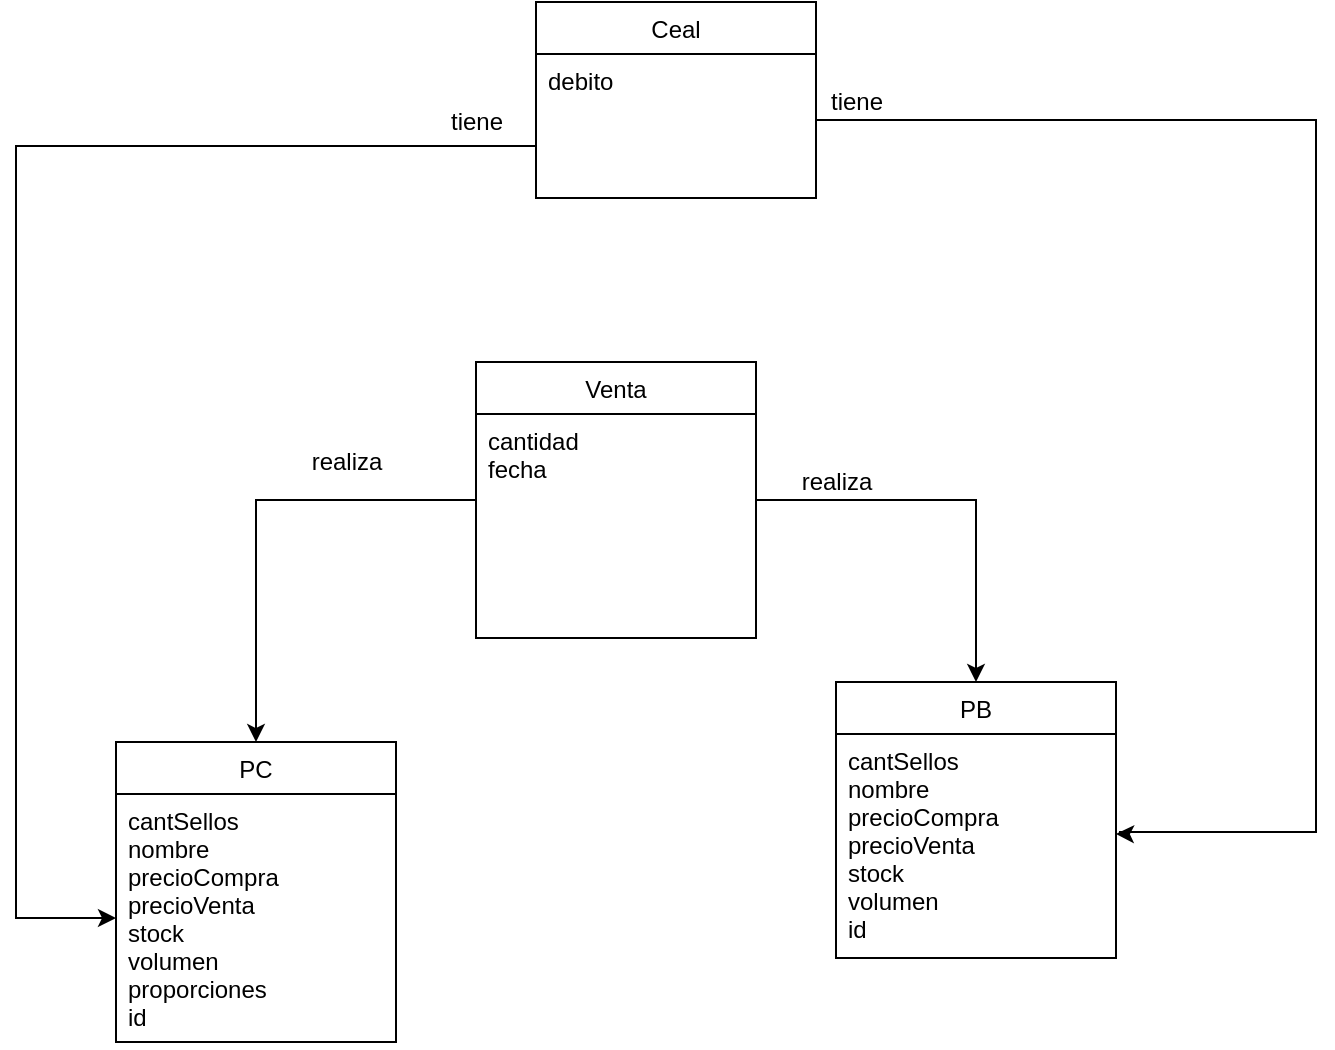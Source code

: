 <mxfile version="17.5.0" type="github">
  <diagram id="2lJbhXjDwRMvB29tp3XN" name="Page-1">
    <mxGraphModel dx="804" dy="802" grid="1" gridSize="10" guides="1" tooltips="1" connect="1" arrows="1" fold="1" page="1" pageScale="1" pageWidth="850" pageHeight="1100" math="0" shadow="0">
      <root>
        <mxCell id="0" />
        <mxCell id="1" parent="0" />
        <mxCell id="YFqficz9cbRMnIRUcbbT-1" value="PC" style="swimlane;fontStyle=0;childLayout=stackLayout;horizontal=1;startSize=26;fillColor=none;horizontalStack=0;resizeParent=1;resizeParentMax=0;resizeLast=0;collapsible=1;marginBottom=0;" parent="1" vertex="1">
          <mxGeometry x="130" y="500" width="140" height="150" as="geometry" />
        </mxCell>
        <mxCell id="YFqficz9cbRMnIRUcbbT-2" value="cantSellos&#xa;nombre&#xa;precioCompra&#xa;precioVenta&#xa;stock&#xa;volumen&#xa;proporciones&#xa;id" style="text;strokeColor=none;fillColor=none;align=left;verticalAlign=top;spacingLeft=4;spacingRight=4;overflow=hidden;rotatable=0;points=[[0,0.5],[1,0.5]];portConstraint=eastwest;" parent="YFqficz9cbRMnIRUcbbT-1" vertex="1">
          <mxGeometry y="26" width="140" height="124" as="geometry" />
        </mxCell>
        <mxCell id="YFqficz9cbRMnIRUcbbT-5" value="PB" style="swimlane;fontStyle=0;childLayout=stackLayout;horizontal=1;startSize=26;fillColor=none;horizontalStack=0;resizeParent=1;resizeParentMax=0;resizeLast=0;collapsible=1;marginBottom=0;" parent="1" vertex="1">
          <mxGeometry x="490" y="470" width="140" height="138" as="geometry" />
        </mxCell>
        <mxCell id="YFqficz9cbRMnIRUcbbT-6" value="cantSellos&#xa;nombre&#xa;precioCompra&#xa;precioVenta&#xa;stock&#xa;volumen&#xa;id" style="text;strokeColor=none;fillColor=none;align=left;verticalAlign=top;spacingLeft=4;spacingRight=4;overflow=hidden;rotatable=0;points=[[0,0.5],[1,0.5]];portConstraint=eastwest;" parent="YFqficz9cbRMnIRUcbbT-5" vertex="1">
          <mxGeometry y="26" width="140" height="112" as="geometry" />
        </mxCell>
        <mxCell id="fExh3g-K08b77jAoxeau-10" style="edgeStyle=orthogonalEdgeStyle;rounded=0;orthogonalLoop=1;jettySize=auto;html=1;entryX=0.5;entryY=0;entryDx=0;entryDy=0;" edge="1" parent="1" source="poQ1B_U8iS7Yu_5kHba--1" target="YFqficz9cbRMnIRUcbbT-1">
          <mxGeometry relative="1" as="geometry" />
        </mxCell>
        <mxCell id="fExh3g-K08b77jAoxeau-13" style="edgeStyle=orthogonalEdgeStyle;rounded=0;orthogonalLoop=1;jettySize=auto;html=1;" edge="1" parent="1" source="poQ1B_U8iS7Yu_5kHba--1" target="YFqficz9cbRMnIRUcbbT-5">
          <mxGeometry relative="1" as="geometry" />
        </mxCell>
        <mxCell id="poQ1B_U8iS7Yu_5kHba--1" value="Venta" style="swimlane;fontStyle=0;childLayout=stackLayout;horizontal=1;startSize=26;fillColor=none;horizontalStack=0;resizeParent=1;resizeParentMax=0;resizeLast=0;collapsible=1;marginBottom=0;" parent="1" vertex="1">
          <mxGeometry x="310" y="310" width="140" height="138" as="geometry" />
        </mxCell>
        <mxCell id="poQ1B_U8iS7Yu_5kHba--2" value="cantidad&#xa;fecha" style="text;strokeColor=none;fillColor=none;align=left;verticalAlign=top;spacingLeft=4;spacingRight=4;overflow=hidden;rotatable=0;points=[[0,0.5],[1,0.5]];portConstraint=eastwest;" parent="poQ1B_U8iS7Yu_5kHba--1" vertex="1">
          <mxGeometry y="26" width="140" height="112" as="geometry" />
        </mxCell>
        <mxCell id="fExh3g-K08b77jAoxeau-14" style="edgeStyle=orthogonalEdgeStyle;rounded=0;orthogonalLoop=1;jettySize=auto;html=1;entryX=1;entryY=0.446;entryDx=0;entryDy=0;entryPerimeter=0;" edge="1" parent="1" source="poQ1B_U8iS7Yu_5kHba--5" target="YFqficz9cbRMnIRUcbbT-6">
          <mxGeometry relative="1" as="geometry">
            <mxPoint x="630" y="560" as="targetPoint" />
            <Array as="points">
              <mxPoint x="730" y="189" />
              <mxPoint x="730" y="545" />
              <mxPoint x="632" y="545" />
              <mxPoint x="632" y="546" />
            </Array>
          </mxGeometry>
        </mxCell>
        <mxCell id="poQ1B_U8iS7Yu_5kHba--5" value="Ceal" style="swimlane;fontStyle=0;childLayout=stackLayout;horizontal=1;startSize=26;fillColor=none;horizontalStack=0;resizeParent=1;resizeParentMax=0;resizeLast=0;collapsible=1;marginBottom=0;" parent="1" vertex="1">
          <mxGeometry x="340" y="130" width="140" height="98" as="geometry" />
        </mxCell>
        <mxCell id="poQ1B_U8iS7Yu_5kHba--6" value="debito" style="text;strokeColor=none;fillColor=none;align=left;verticalAlign=top;spacingLeft=4;spacingRight=4;overflow=hidden;rotatable=0;points=[[0,0.5],[1,0.5]];portConstraint=eastwest;" parent="poQ1B_U8iS7Yu_5kHba--5" vertex="1">
          <mxGeometry y="26" width="140" height="72" as="geometry" />
        </mxCell>
        <mxCell id="fExh3g-K08b77jAoxeau-15" style="edgeStyle=orthogonalEdgeStyle;rounded=0;orthogonalLoop=1;jettySize=auto;html=1;entryX=0;entryY=0.5;entryDx=0;entryDy=0;" edge="1" parent="1" source="poQ1B_U8iS7Yu_5kHba--6" target="YFqficz9cbRMnIRUcbbT-2">
          <mxGeometry relative="1" as="geometry">
            <mxPoint x="30" y="600" as="targetPoint" />
            <Array as="points">
              <mxPoint x="80" y="202" />
              <mxPoint x="80" y="588" />
            </Array>
          </mxGeometry>
        </mxCell>
        <mxCell id="fExh3g-K08b77jAoxeau-16" value="realiza" style="text;html=1;align=center;verticalAlign=middle;resizable=0;points=[];autosize=1;strokeColor=none;fillColor=none;" vertex="1" parent="1">
          <mxGeometry x="220" y="350" width="50" height="20" as="geometry" />
        </mxCell>
        <mxCell id="fExh3g-K08b77jAoxeau-17" value="realiza" style="text;html=1;align=center;verticalAlign=middle;resizable=0;points=[];autosize=1;strokeColor=none;fillColor=none;" vertex="1" parent="1">
          <mxGeometry x="465" y="360" width="50" height="20" as="geometry" />
        </mxCell>
        <mxCell id="fExh3g-K08b77jAoxeau-18" value="tiene" style="text;html=1;align=center;verticalAlign=middle;resizable=0;points=[];autosize=1;strokeColor=none;fillColor=none;" vertex="1" parent="1">
          <mxGeometry x="480" y="170" width="40" height="20" as="geometry" />
        </mxCell>
        <mxCell id="fExh3g-K08b77jAoxeau-19" value="tiene" style="text;html=1;align=center;verticalAlign=middle;resizable=0;points=[];autosize=1;strokeColor=none;fillColor=none;" vertex="1" parent="1">
          <mxGeometry x="290" y="180" width="40" height="20" as="geometry" />
        </mxCell>
      </root>
    </mxGraphModel>
  </diagram>
</mxfile>
